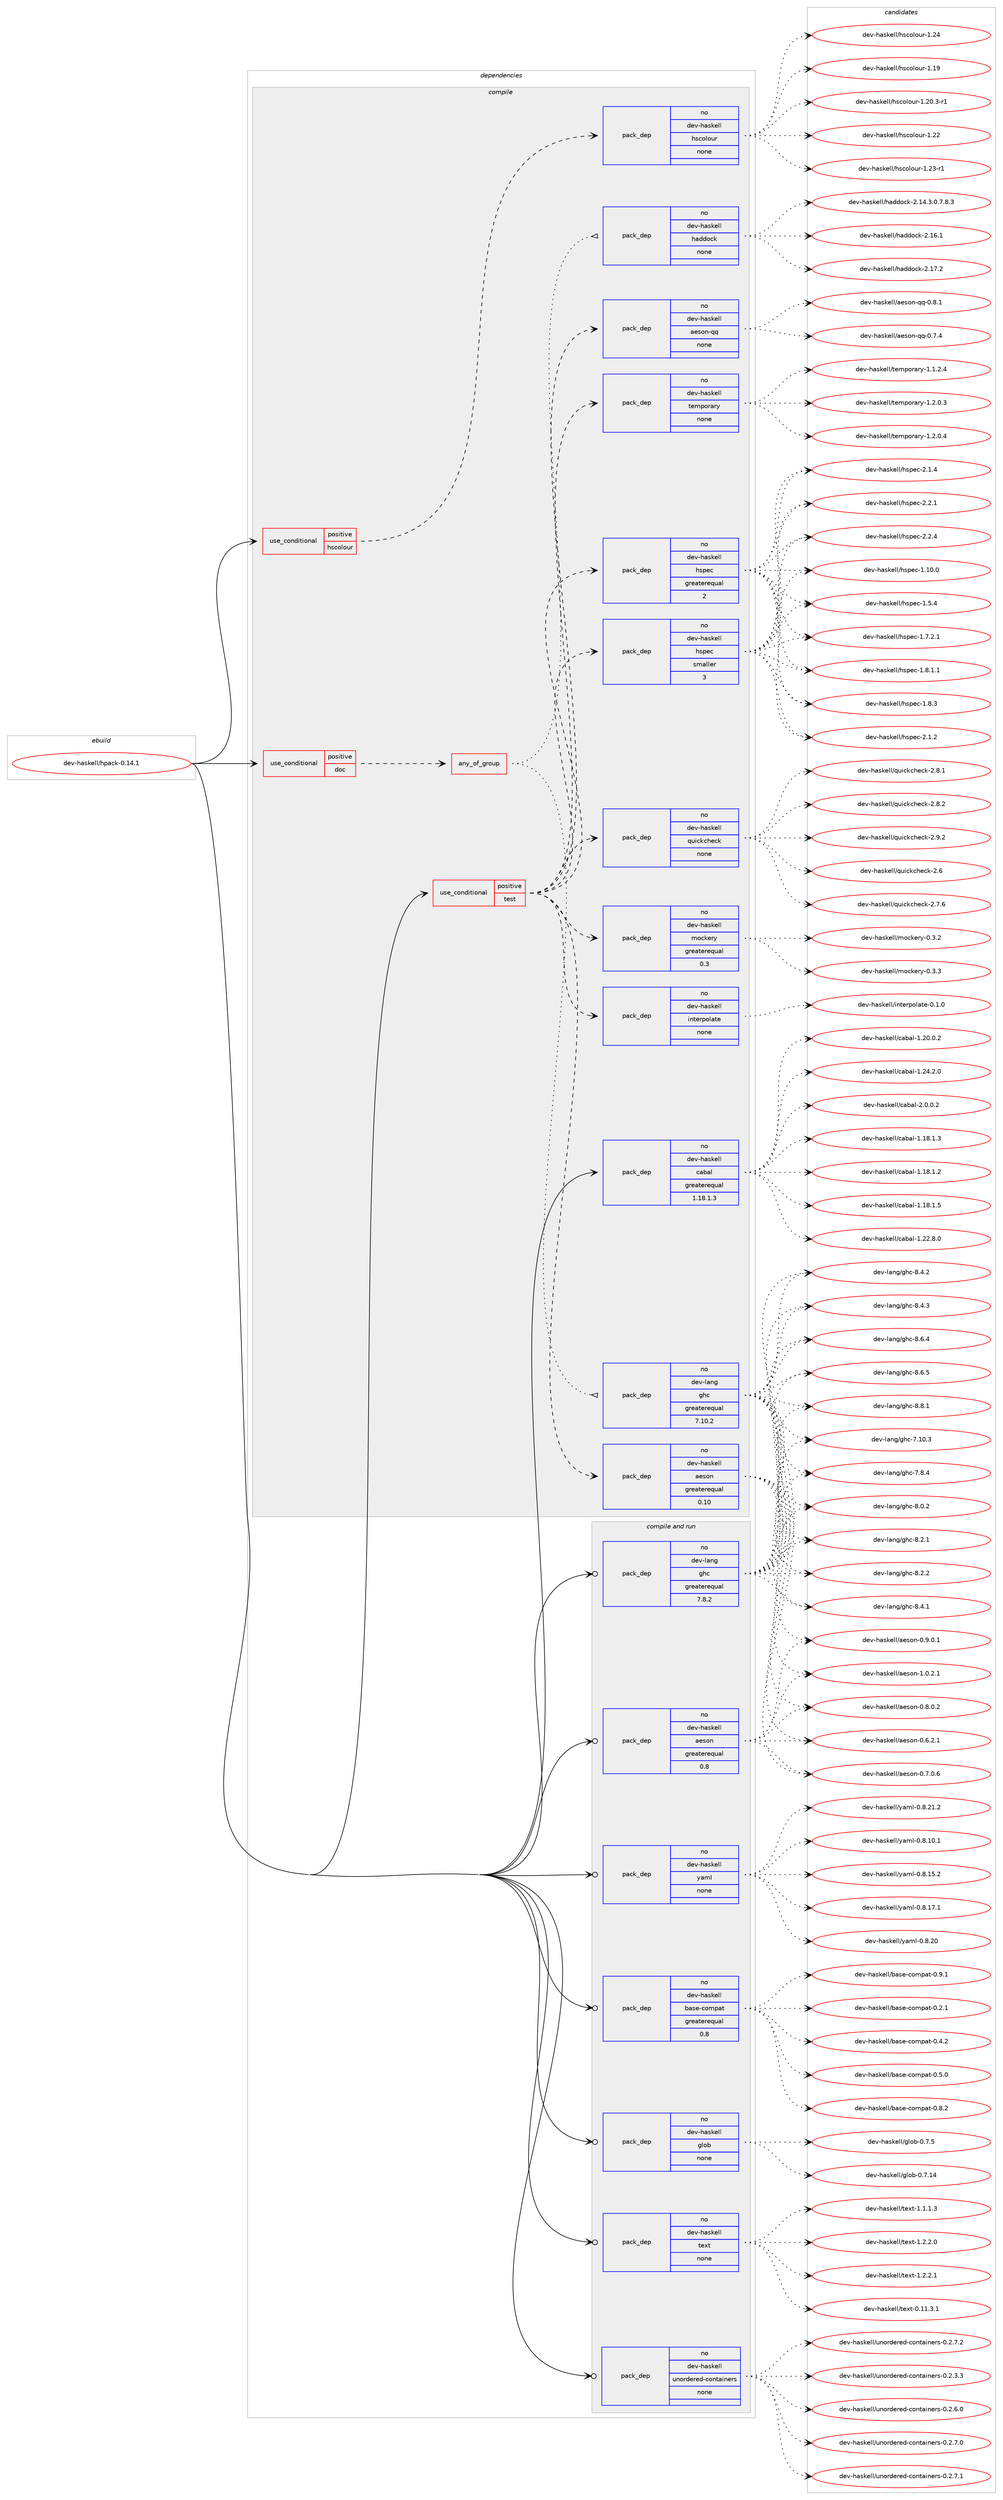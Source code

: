 digraph prolog {

# *************
# Graph options
# *************

newrank=true;
concentrate=true;
compound=true;
graph [rankdir=LR,fontname=Helvetica,fontsize=10,ranksep=1.5];#, ranksep=2.5, nodesep=0.2];
edge  [arrowhead=vee];
node  [fontname=Helvetica,fontsize=10];

# **********
# The ebuild
# **********

subgraph cluster_leftcol {
color=gray;
rank=same;
label=<<i>ebuild</i>>;
id [label="dev-haskell/hpack-0.14.1", color=red, width=4, href="../dev-haskell/hpack-0.14.1.svg"];
}

# ****************
# The dependencies
# ****************

subgraph cluster_midcol {
color=gray;
label=<<i>dependencies</i>>;
subgraph cluster_compile {
fillcolor="#eeeeee";
style=filled;
label=<<i>compile</i>>;
subgraph cond126105 {
dependency535011 [label=<<TABLE BORDER="0" CELLBORDER="1" CELLSPACING="0" CELLPADDING="4"><TR><TD ROWSPAN="3" CELLPADDING="10">use_conditional</TD></TR><TR><TD>positive</TD></TR><TR><TD>doc</TD></TR></TABLE>>, shape=none, color=red];
subgraph any9982 {
dependency535012 [label=<<TABLE BORDER="0" CELLBORDER="1" CELLSPACING="0" CELLPADDING="4"><TR><TD CELLPADDING="10">any_of_group</TD></TR></TABLE>>, shape=none, color=red];subgraph pack398567 {
dependency535013 [label=<<TABLE BORDER="0" CELLBORDER="1" CELLSPACING="0" CELLPADDING="4" WIDTH="220"><TR><TD ROWSPAN="6" CELLPADDING="30">pack_dep</TD></TR><TR><TD WIDTH="110">no</TD></TR><TR><TD>dev-haskell</TD></TR><TR><TD>haddock</TD></TR><TR><TD>none</TD></TR><TR><TD></TD></TR></TABLE>>, shape=none, color=blue];
}
dependency535012:e -> dependency535013:w [weight=20,style="dotted",arrowhead="oinv"];
subgraph pack398568 {
dependency535014 [label=<<TABLE BORDER="0" CELLBORDER="1" CELLSPACING="0" CELLPADDING="4" WIDTH="220"><TR><TD ROWSPAN="6" CELLPADDING="30">pack_dep</TD></TR><TR><TD WIDTH="110">no</TD></TR><TR><TD>dev-lang</TD></TR><TR><TD>ghc</TD></TR><TR><TD>greaterequal</TD></TR><TR><TD>7.10.2</TD></TR></TABLE>>, shape=none, color=blue];
}
dependency535012:e -> dependency535014:w [weight=20,style="dotted",arrowhead="oinv"];
}
dependency535011:e -> dependency535012:w [weight=20,style="dashed",arrowhead="vee"];
}
id:e -> dependency535011:w [weight=20,style="solid",arrowhead="vee"];
subgraph cond126106 {
dependency535015 [label=<<TABLE BORDER="0" CELLBORDER="1" CELLSPACING="0" CELLPADDING="4"><TR><TD ROWSPAN="3" CELLPADDING="10">use_conditional</TD></TR><TR><TD>positive</TD></TR><TR><TD>hscolour</TD></TR></TABLE>>, shape=none, color=red];
subgraph pack398569 {
dependency535016 [label=<<TABLE BORDER="0" CELLBORDER="1" CELLSPACING="0" CELLPADDING="4" WIDTH="220"><TR><TD ROWSPAN="6" CELLPADDING="30">pack_dep</TD></TR><TR><TD WIDTH="110">no</TD></TR><TR><TD>dev-haskell</TD></TR><TR><TD>hscolour</TD></TR><TR><TD>none</TD></TR><TR><TD></TD></TR></TABLE>>, shape=none, color=blue];
}
dependency535015:e -> dependency535016:w [weight=20,style="dashed",arrowhead="vee"];
}
id:e -> dependency535015:w [weight=20,style="solid",arrowhead="vee"];
subgraph cond126107 {
dependency535017 [label=<<TABLE BORDER="0" CELLBORDER="1" CELLSPACING="0" CELLPADDING="4"><TR><TD ROWSPAN="3" CELLPADDING="10">use_conditional</TD></TR><TR><TD>positive</TD></TR><TR><TD>test</TD></TR></TABLE>>, shape=none, color=red];
subgraph pack398570 {
dependency535018 [label=<<TABLE BORDER="0" CELLBORDER="1" CELLSPACING="0" CELLPADDING="4" WIDTH="220"><TR><TD ROWSPAN="6" CELLPADDING="30">pack_dep</TD></TR><TR><TD WIDTH="110">no</TD></TR><TR><TD>dev-haskell</TD></TR><TR><TD>aeson</TD></TR><TR><TD>greaterequal</TD></TR><TR><TD>0.10</TD></TR></TABLE>>, shape=none, color=blue];
}
dependency535017:e -> dependency535018:w [weight=20,style="dashed",arrowhead="vee"];
subgraph pack398571 {
dependency535019 [label=<<TABLE BORDER="0" CELLBORDER="1" CELLSPACING="0" CELLPADDING="4" WIDTH="220"><TR><TD ROWSPAN="6" CELLPADDING="30">pack_dep</TD></TR><TR><TD WIDTH="110">no</TD></TR><TR><TD>dev-haskell</TD></TR><TR><TD>aeson-qq</TD></TR><TR><TD>none</TD></TR><TR><TD></TD></TR></TABLE>>, shape=none, color=blue];
}
dependency535017:e -> dependency535019:w [weight=20,style="dashed",arrowhead="vee"];
subgraph pack398572 {
dependency535020 [label=<<TABLE BORDER="0" CELLBORDER="1" CELLSPACING="0" CELLPADDING="4" WIDTH="220"><TR><TD ROWSPAN="6" CELLPADDING="30">pack_dep</TD></TR><TR><TD WIDTH="110">no</TD></TR><TR><TD>dev-haskell</TD></TR><TR><TD>hspec</TD></TR><TR><TD>greaterequal</TD></TR><TR><TD>2</TD></TR></TABLE>>, shape=none, color=blue];
}
dependency535017:e -> dependency535020:w [weight=20,style="dashed",arrowhead="vee"];
subgraph pack398573 {
dependency535021 [label=<<TABLE BORDER="0" CELLBORDER="1" CELLSPACING="0" CELLPADDING="4" WIDTH="220"><TR><TD ROWSPAN="6" CELLPADDING="30">pack_dep</TD></TR><TR><TD WIDTH="110">no</TD></TR><TR><TD>dev-haskell</TD></TR><TR><TD>hspec</TD></TR><TR><TD>smaller</TD></TR><TR><TD>3</TD></TR></TABLE>>, shape=none, color=blue];
}
dependency535017:e -> dependency535021:w [weight=20,style="dashed",arrowhead="vee"];
subgraph pack398574 {
dependency535022 [label=<<TABLE BORDER="0" CELLBORDER="1" CELLSPACING="0" CELLPADDING="4" WIDTH="220"><TR><TD ROWSPAN="6" CELLPADDING="30">pack_dep</TD></TR><TR><TD WIDTH="110">no</TD></TR><TR><TD>dev-haskell</TD></TR><TR><TD>interpolate</TD></TR><TR><TD>none</TD></TR><TR><TD></TD></TR></TABLE>>, shape=none, color=blue];
}
dependency535017:e -> dependency535022:w [weight=20,style="dashed",arrowhead="vee"];
subgraph pack398575 {
dependency535023 [label=<<TABLE BORDER="0" CELLBORDER="1" CELLSPACING="0" CELLPADDING="4" WIDTH="220"><TR><TD ROWSPAN="6" CELLPADDING="30">pack_dep</TD></TR><TR><TD WIDTH="110">no</TD></TR><TR><TD>dev-haskell</TD></TR><TR><TD>mockery</TD></TR><TR><TD>greaterequal</TD></TR><TR><TD>0.3</TD></TR></TABLE>>, shape=none, color=blue];
}
dependency535017:e -> dependency535023:w [weight=20,style="dashed",arrowhead="vee"];
subgraph pack398576 {
dependency535024 [label=<<TABLE BORDER="0" CELLBORDER="1" CELLSPACING="0" CELLPADDING="4" WIDTH="220"><TR><TD ROWSPAN="6" CELLPADDING="30">pack_dep</TD></TR><TR><TD WIDTH="110">no</TD></TR><TR><TD>dev-haskell</TD></TR><TR><TD>quickcheck</TD></TR><TR><TD>none</TD></TR><TR><TD></TD></TR></TABLE>>, shape=none, color=blue];
}
dependency535017:e -> dependency535024:w [weight=20,style="dashed",arrowhead="vee"];
subgraph pack398577 {
dependency535025 [label=<<TABLE BORDER="0" CELLBORDER="1" CELLSPACING="0" CELLPADDING="4" WIDTH="220"><TR><TD ROWSPAN="6" CELLPADDING="30">pack_dep</TD></TR><TR><TD WIDTH="110">no</TD></TR><TR><TD>dev-haskell</TD></TR><TR><TD>temporary</TD></TR><TR><TD>none</TD></TR><TR><TD></TD></TR></TABLE>>, shape=none, color=blue];
}
dependency535017:e -> dependency535025:w [weight=20,style="dashed",arrowhead="vee"];
}
id:e -> dependency535017:w [weight=20,style="solid",arrowhead="vee"];
subgraph pack398578 {
dependency535026 [label=<<TABLE BORDER="0" CELLBORDER="1" CELLSPACING="0" CELLPADDING="4" WIDTH="220"><TR><TD ROWSPAN="6" CELLPADDING="30">pack_dep</TD></TR><TR><TD WIDTH="110">no</TD></TR><TR><TD>dev-haskell</TD></TR><TR><TD>cabal</TD></TR><TR><TD>greaterequal</TD></TR><TR><TD>1.18.1.3</TD></TR></TABLE>>, shape=none, color=blue];
}
id:e -> dependency535026:w [weight=20,style="solid",arrowhead="vee"];
}
subgraph cluster_compileandrun {
fillcolor="#eeeeee";
style=filled;
label=<<i>compile and run</i>>;
subgraph pack398579 {
dependency535027 [label=<<TABLE BORDER="0" CELLBORDER="1" CELLSPACING="0" CELLPADDING="4" WIDTH="220"><TR><TD ROWSPAN="6" CELLPADDING="30">pack_dep</TD></TR><TR><TD WIDTH="110">no</TD></TR><TR><TD>dev-haskell</TD></TR><TR><TD>aeson</TD></TR><TR><TD>greaterequal</TD></TR><TR><TD>0.8</TD></TR></TABLE>>, shape=none, color=blue];
}
id:e -> dependency535027:w [weight=20,style="solid",arrowhead="odotvee"];
subgraph pack398580 {
dependency535028 [label=<<TABLE BORDER="0" CELLBORDER="1" CELLSPACING="0" CELLPADDING="4" WIDTH="220"><TR><TD ROWSPAN="6" CELLPADDING="30">pack_dep</TD></TR><TR><TD WIDTH="110">no</TD></TR><TR><TD>dev-haskell</TD></TR><TR><TD>base-compat</TD></TR><TR><TD>greaterequal</TD></TR><TR><TD>0.8</TD></TR></TABLE>>, shape=none, color=blue];
}
id:e -> dependency535028:w [weight=20,style="solid",arrowhead="odotvee"];
subgraph pack398581 {
dependency535029 [label=<<TABLE BORDER="0" CELLBORDER="1" CELLSPACING="0" CELLPADDING="4" WIDTH="220"><TR><TD ROWSPAN="6" CELLPADDING="30">pack_dep</TD></TR><TR><TD WIDTH="110">no</TD></TR><TR><TD>dev-haskell</TD></TR><TR><TD>glob</TD></TR><TR><TD>none</TD></TR><TR><TD></TD></TR></TABLE>>, shape=none, color=blue];
}
id:e -> dependency535029:w [weight=20,style="solid",arrowhead="odotvee"];
subgraph pack398582 {
dependency535030 [label=<<TABLE BORDER="0" CELLBORDER="1" CELLSPACING="0" CELLPADDING="4" WIDTH="220"><TR><TD ROWSPAN="6" CELLPADDING="30">pack_dep</TD></TR><TR><TD WIDTH="110">no</TD></TR><TR><TD>dev-haskell</TD></TR><TR><TD>text</TD></TR><TR><TD>none</TD></TR><TR><TD></TD></TR></TABLE>>, shape=none, color=blue];
}
id:e -> dependency535030:w [weight=20,style="solid",arrowhead="odotvee"];
subgraph pack398583 {
dependency535031 [label=<<TABLE BORDER="0" CELLBORDER="1" CELLSPACING="0" CELLPADDING="4" WIDTH="220"><TR><TD ROWSPAN="6" CELLPADDING="30">pack_dep</TD></TR><TR><TD WIDTH="110">no</TD></TR><TR><TD>dev-haskell</TD></TR><TR><TD>unordered-containers</TD></TR><TR><TD>none</TD></TR><TR><TD></TD></TR></TABLE>>, shape=none, color=blue];
}
id:e -> dependency535031:w [weight=20,style="solid",arrowhead="odotvee"];
subgraph pack398584 {
dependency535032 [label=<<TABLE BORDER="0" CELLBORDER="1" CELLSPACING="0" CELLPADDING="4" WIDTH="220"><TR><TD ROWSPAN="6" CELLPADDING="30">pack_dep</TD></TR><TR><TD WIDTH="110">no</TD></TR><TR><TD>dev-haskell</TD></TR><TR><TD>yaml</TD></TR><TR><TD>none</TD></TR><TR><TD></TD></TR></TABLE>>, shape=none, color=blue];
}
id:e -> dependency535032:w [weight=20,style="solid",arrowhead="odotvee"];
subgraph pack398585 {
dependency535033 [label=<<TABLE BORDER="0" CELLBORDER="1" CELLSPACING="0" CELLPADDING="4" WIDTH="220"><TR><TD ROWSPAN="6" CELLPADDING="30">pack_dep</TD></TR><TR><TD WIDTH="110">no</TD></TR><TR><TD>dev-lang</TD></TR><TR><TD>ghc</TD></TR><TR><TD>greaterequal</TD></TR><TR><TD>7.8.2</TD></TR></TABLE>>, shape=none, color=blue];
}
id:e -> dependency535033:w [weight=20,style="solid",arrowhead="odotvee"];
}
subgraph cluster_run {
fillcolor="#eeeeee";
style=filled;
label=<<i>run</i>>;
}
}

# **************
# The candidates
# **************

subgraph cluster_choices {
rank=same;
color=gray;
label=<<i>candidates</i>>;

subgraph choice398567 {
color=black;
nodesep=1;
choice1001011184510497115107101108108471049710010011199107455046495246514648465546564651 [label="dev-haskell/haddock-2.14.3.0.7.8.3", color=red, width=4,href="../dev-haskell/haddock-2.14.3.0.7.8.3.svg"];
choice100101118451049711510710110810847104971001001119910745504649544649 [label="dev-haskell/haddock-2.16.1", color=red, width=4,href="../dev-haskell/haddock-2.16.1.svg"];
choice100101118451049711510710110810847104971001001119910745504649554650 [label="dev-haskell/haddock-2.17.2", color=red, width=4,href="../dev-haskell/haddock-2.17.2.svg"];
dependency535013:e -> choice1001011184510497115107101108108471049710010011199107455046495246514648465546564651:w [style=dotted,weight="100"];
dependency535013:e -> choice100101118451049711510710110810847104971001001119910745504649544649:w [style=dotted,weight="100"];
dependency535013:e -> choice100101118451049711510710110810847104971001001119910745504649554650:w [style=dotted,weight="100"];
}
subgraph choice398568 {
color=black;
nodesep=1;
choice1001011184510897110103471031049945554649484651 [label="dev-lang/ghc-7.10.3", color=red, width=4,href="../dev-lang/ghc-7.10.3.svg"];
choice10010111845108971101034710310499455546564652 [label="dev-lang/ghc-7.8.4", color=red, width=4,href="../dev-lang/ghc-7.8.4.svg"];
choice10010111845108971101034710310499455646484650 [label="dev-lang/ghc-8.0.2", color=red, width=4,href="../dev-lang/ghc-8.0.2.svg"];
choice10010111845108971101034710310499455646504649 [label="dev-lang/ghc-8.2.1", color=red, width=4,href="../dev-lang/ghc-8.2.1.svg"];
choice10010111845108971101034710310499455646504650 [label="dev-lang/ghc-8.2.2", color=red, width=4,href="../dev-lang/ghc-8.2.2.svg"];
choice10010111845108971101034710310499455646524649 [label="dev-lang/ghc-8.4.1", color=red, width=4,href="../dev-lang/ghc-8.4.1.svg"];
choice10010111845108971101034710310499455646524650 [label="dev-lang/ghc-8.4.2", color=red, width=4,href="../dev-lang/ghc-8.4.2.svg"];
choice10010111845108971101034710310499455646524651 [label="dev-lang/ghc-8.4.3", color=red, width=4,href="../dev-lang/ghc-8.4.3.svg"];
choice10010111845108971101034710310499455646544652 [label="dev-lang/ghc-8.6.4", color=red, width=4,href="../dev-lang/ghc-8.6.4.svg"];
choice10010111845108971101034710310499455646544653 [label="dev-lang/ghc-8.6.5", color=red, width=4,href="../dev-lang/ghc-8.6.5.svg"];
choice10010111845108971101034710310499455646564649 [label="dev-lang/ghc-8.8.1", color=red, width=4,href="../dev-lang/ghc-8.8.1.svg"];
dependency535014:e -> choice1001011184510897110103471031049945554649484651:w [style=dotted,weight="100"];
dependency535014:e -> choice10010111845108971101034710310499455546564652:w [style=dotted,weight="100"];
dependency535014:e -> choice10010111845108971101034710310499455646484650:w [style=dotted,weight="100"];
dependency535014:e -> choice10010111845108971101034710310499455646504649:w [style=dotted,weight="100"];
dependency535014:e -> choice10010111845108971101034710310499455646504650:w [style=dotted,weight="100"];
dependency535014:e -> choice10010111845108971101034710310499455646524649:w [style=dotted,weight="100"];
dependency535014:e -> choice10010111845108971101034710310499455646524650:w [style=dotted,weight="100"];
dependency535014:e -> choice10010111845108971101034710310499455646524651:w [style=dotted,weight="100"];
dependency535014:e -> choice10010111845108971101034710310499455646544652:w [style=dotted,weight="100"];
dependency535014:e -> choice10010111845108971101034710310499455646544653:w [style=dotted,weight="100"];
dependency535014:e -> choice10010111845108971101034710310499455646564649:w [style=dotted,weight="100"];
}
subgraph choice398569 {
color=black;
nodesep=1;
choice100101118451049711510710110810847104115991111081111171144549464957 [label="dev-haskell/hscolour-1.19", color=red, width=4,href="../dev-haskell/hscolour-1.19.svg"];
choice10010111845104971151071011081084710411599111108111117114454946504846514511449 [label="dev-haskell/hscolour-1.20.3-r1", color=red, width=4,href="../dev-haskell/hscolour-1.20.3-r1.svg"];
choice100101118451049711510710110810847104115991111081111171144549465050 [label="dev-haskell/hscolour-1.22", color=red, width=4,href="../dev-haskell/hscolour-1.22.svg"];
choice1001011184510497115107101108108471041159911110811111711445494650514511449 [label="dev-haskell/hscolour-1.23-r1", color=red, width=4,href="../dev-haskell/hscolour-1.23-r1.svg"];
choice100101118451049711510710110810847104115991111081111171144549465052 [label="dev-haskell/hscolour-1.24", color=red, width=4,href="../dev-haskell/hscolour-1.24.svg"];
dependency535016:e -> choice100101118451049711510710110810847104115991111081111171144549464957:w [style=dotted,weight="100"];
dependency535016:e -> choice10010111845104971151071011081084710411599111108111117114454946504846514511449:w [style=dotted,weight="100"];
dependency535016:e -> choice100101118451049711510710110810847104115991111081111171144549465050:w [style=dotted,weight="100"];
dependency535016:e -> choice1001011184510497115107101108108471041159911110811111711445494650514511449:w [style=dotted,weight="100"];
dependency535016:e -> choice100101118451049711510710110810847104115991111081111171144549465052:w [style=dotted,weight="100"];
}
subgraph choice398570 {
color=black;
nodesep=1;
choice100101118451049711510710110810847971011151111104548465446504649 [label="dev-haskell/aeson-0.6.2.1", color=red, width=4,href="../dev-haskell/aeson-0.6.2.1.svg"];
choice100101118451049711510710110810847971011151111104548465546484654 [label="dev-haskell/aeson-0.7.0.6", color=red, width=4,href="../dev-haskell/aeson-0.7.0.6.svg"];
choice100101118451049711510710110810847971011151111104548465646484650 [label="dev-haskell/aeson-0.8.0.2", color=red, width=4,href="../dev-haskell/aeson-0.8.0.2.svg"];
choice100101118451049711510710110810847971011151111104548465746484649 [label="dev-haskell/aeson-0.9.0.1", color=red, width=4,href="../dev-haskell/aeson-0.9.0.1.svg"];
choice100101118451049711510710110810847971011151111104549464846504649 [label="dev-haskell/aeson-1.0.2.1", color=red, width=4,href="../dev-haskell/aeson-1.0.2.1.svg"];
dependency535018:e -> choice100101118451049711510710110810847971011151111104548465446504649:w [style=dotted,weight="100"];
dependency535018:e -> choice100101118451049711510710110810847971011151111104548465546484654:w [style=dotted,weight="100"];
dependency535018:e -> choice100101118451049711510710110810847971011151111104548465646484650:w [style=dotted,weight="100"];
dependency535018:e -> choice100101118451049711510710110810847971011151111104548465746484649:w [style=dotted,weight="100"];
dependency535018:e -> choice100101118451049711510710110810847971011151111104549464846504649:w [style=dotted,weight="100"];
}
subgraph choice398571 {
color=black;
nodesep=1;
choice1001011184510497115107101108108479710111511111045113113454846554652 [label="dev-haskell/aeson-qq-0.7.4", color=red, width=4,href="../dev-haskell/aeson-qq-0.7.4.svg"];
choice1001011184510497115107101108108479710111511111045113113454846564649 [label="dev-haskell/aeson-qq-0.8.1", color=red, width=4,href="../dev-haskell/aeson-qq-0.8.1.svg"];
dependency535019:e -> choice1001011184510497115107101108108479710111511111045113113454846554652:w [style=dotted,weight="100"];
dependency535019:e -> choice1001011184510497115107101108108479710111511111045113113454846564649:w [style=dotted,weight="100"];
}
subgraph choice398572 {
color=black;
nodesep=1;
choice1001011184510497115107101108108471041151121019945494649484648 [label="dev-haskell/hspec-1.10.0", color=red, width=4,href="../dev-haskell/hspec-1.10.0.svg"];
choice10010111845104971151071011081084710411511210199454946534652 [label="dev-haskell/hspec-1.5.4", color=red, width=4,href="../dev-haskell/hspec-1.5.4.svg"];
choice100101118451049711510710110810847104115112101994549465546504649 [label="dev-haskell/hspec-1.7.2.1", color=red, width=4,href="../dev-haskell/hspec-1.7.2.1.svg"];
choice100101118451049711510710110810847104115112101994549465646494649 [label="dev-haskell/hspec-1.8.1.1", color=red, width=4,href="../dev-haskell/hspec-1.8.1.1.svg"];
choice10010111845104971151071011081084710411511210199454946564651 [label="dev-haskell/hspec-1.8.3", color=red, width=4,href="../dev-haskell/hspec-1.8.3.svg"];
choice10010111845104971151071011081084710411511210199455046494650 [label="dev-haskell/hspec-2.1.2", color=red, width=4,href="../dev-haskell/hspec-2.1.2.svg"];
choice10010111845104971151071011081084710411511210199455046494652 [label="dev-haskell/hspec-2.1.4", color=red, width=4,href="../dev-haskell/hspec-2.1.4.svg"];
choice10010111845104971151071011081084710411511210199455046504649 [label="dev-haskell/hspec-2.2.1", color=red, width=4,href="../dev-haskell/hspec-2.2.1.svg"];
choice10010111845104971151071011081084710411511210199455046504652 [label="dev-haskell/hspec-2.2.4", color=red, width=4,href="../dev-haskell/hspec-2.2.4.svg"];
dependency535020:e -> choice1001011184510497115107101108108471041151121019945494649484648:w [style=dotted,weight="100"];
dependency535020:e -> choice10010111845104971151071011081084710411511210199454946534652:w [style=dotted,weight="100"];
dependency535020:e -> choice100101118451049711510710110810847104115112101994549465546504649:w [style=dotted,weight="100"];
dependency535020:e -> choice100101118451049711510710110810847104115112101994549465646494649:w [style=dotted,weight="100"];
dependency535020:e -> choice10010111845104971151071011081084710411511210199454946564651:w [style=dotted,weight="100"];
dependency535020:e -> choice10010111845104971151071011081084710411511210199455046494650:w [style=dotted,weight="100"];
dependency535020:e -> choice10010111845104971151071011081084710411511210199455046494652:w [style=dotted,weight="100"];
dependency535020:e -> choice10010111845104971151071011081084710411511210199455046504649:w [style=dotted,weight="100"];
dependency535020:e -> choice10010111845104971151071011081084710411511210199455046504652:w [style=dotted,weight="100"];
}
subgraph choice398573 {
color=black;
nodesep=1;
choice1001011184510497115107101108108471041151121019945494649484648 [label="dev-haskell/hspec-1.10.0", color=red, width=4,href="../dev-haskell/hspec-1.10.0.svg"];
choice10010111845104971151071011081084710411511210199454946534652 [label="dev-haskell/hspec-1.5.4", color=red, width=4,href="../dev-haskell/hspec-1.5.4.svg"];
choice100101118451049711510710110810847104115112101994549465546504649 [label="dev-haskell/hspec-1.7.2.1", color=red, width=4,href="../dev-haskell/hspec-1.7.2.1.svg"];
choice100101118451049711510710110810847104115112101994549465646494649 [label="dev-haskell/hspec-1.8.1.1", color=red, width=4,href="../dev-haskell/hspec-1.8.1.1.svg"];
choice10010111845104971151071011081084710411511210199454946564651 [label="dev-haskell/hspec-1.8.3", color=red, width=4,href="../dev-haskell/hspec-1.8.3.svg"];
choice10010111845104971151071011081084710411511210199455046494650 [label="dev-haskell/hspec-2.1.2", color=red, width=4,href="../dev-haskell/hspec-2.1.2.svg"];
choice10010111845104971151071011081084710411511210199455046494652 [label="dev-haskell/hspec-2.1.4", color=red, width=4,href="../dev-haskell/hspec-2.1.4.svg"];
choice10010111845104971151071011081084710411511210199455046504649 [label="dev-haskell/hspec-2.2.1", color=red, width=4,href="../dev-haskell/hspec-2.2.1.svg"];
choice10010111845104971151071011081084710411511210199455046504652 [label="dev-haskell/hspec-2.2.4", color=red, width=4,href="../dev-haskell/hspec-2.2.4.svg"];
dependency535021:e -> choice1001011184510497115107101108108471041151121019945494649484648:w [style=dotted,weight="100"];
dependency535021:e -> choice10010111845104971151071011081084710411511210199454946534652:w [style=dotted,weight="100"];
dependency535021:e -> choice100101118451049711510710110810847104115112101994549465546504649:w [style=dotted,weight="100"];
dependency535021:e -> choice100101118451049711510710110810847104115112101994549465646494649:w [style=dotted,weight="100"];
dependency535021:e -> choice10010111845104971151071011081084710411511210199454946564651:w [style=dotted,weight="100"];
dependency535021:e -> choice10010111845104971151071011081084710411511210199455046494650:w [style=dotted,weight="100"];
dependency535021:e -> choice10010111845104971151071011081084710411511210199455046494652:w [style=dotted,weight="100"];
dependency535021:e -> choice10010111845104971151071011081084710411511210199455046504649:w [style=dotted,weight="100"];
dependency535021:e -> choice10010111845104971151071011081084710411511210199455046504652:w [style=dotted,weight="100"];
}
subgraph choice398574 {
color=black;
nodesep=1;
choice10010111845104971151071011081084710511011610111411211110897116101454846494648 [label="dev-haskell/interpolate-0.1.0", color=red, width=4,href="../dev-haskell/interpolate-0.1.0.svg"];
dependency535022:e -> choice10010111845104971151071011081084710511011610111411211110897116101454846494648:w [style=dotted,weight="100"];
}
subgraph choice398575 {
color=black;
nodesep=1;
choice10010111845104971151071011081084710911199107101114121454846514650 [label="dev-haskell/mockery-0.3.2", color=red, width=4,href="../dev-haskell/mockery-0.3.2.svg"];
choice10010111845104971151071011081084710911199107101114121454846514651 [label="dev-haskell/mockery-0.3.3", color=red, width=4,href="../dev-haskell/mockery-0.3.3.svg"];
dependency535023:e -> choice10010111845104971151071011081084710911199107101114121454846514650:w [style=dotted,weight="100"];
dependency535023:e -> choice10010111845104971151071011081084710911199107101114121454846514651:w [style=dotted,weight="100"];
}
subgraph choice398576 {
color=black;
nodesep=1;
choice10010111845104971151071011081084711311710599107991041019910745504654 [label="dev-haskell/quickcheck-2.6", color=red, width=4,href="../dev-haskell/quickcheck-2.6.svg"];
choice100101118451049711510710110810847113117105991079910410199107455046554654 [label="dev-haskell/quickcheck-2.7.6", color=red, width=4,href="../dev-haskell/quickcheck-2.7.6.svg"];
choice100101118451049711510710110810847113117105991079910410199107455046564649 [label="dev-haskell/quickcheck-2.8.1", color=red, width=4,href="../dev-haskell/quickcheck-2.8.1.svg"];
choice100101118451049711510710110810847113117105991079910410199107455046564650 [label="dev-haskell/quickcheck-2.8.2", color=red, width=4,href="../dev-haskell/quickcheck-2.8.2.svg"];
choice100101118451049711510710110810847113117105991079910410199107455046574650 [label="dev-haskell/quickcheck-2.9.2", color=red, width=4,href="../dev-haskell/quickcheck-2.9.2.svg"];
dependency535024:e -> choice10010111845104971151071011081084711311710599107991041019910745504654:w [style=dotted,weight="100"];
dependency535024:e -> choice100101118451049711510710110810847113117105991079910410199107455046554654:w [style=dotted,weight="100"];
dependency535024:e -> choice100101118451049711510710110810847113117105991079910410199107455046564649:w [style=dotted,weight="100"];
dependency535024:e -> choice100101118451049711510710110810847113117105991079910410199107455046564650:w [style=dotted,weight="100"];
dependency535024:e -> choice100101118451049711510710110810847113117105991079910410199107455046574650:w [style=dotted,weight="100"];
}
subgraph choice398577 {
color=black;
nodesep=1;
choice100101118451049711510710110810847116101109112111114971141214549464946504652 [label="dev-haskell/temporary-1.1.2.4", color=red, width=4,href="../dev-haskell/temporary-1.1.2.4.svg"];
choice100101118451049711510710110810847116101109112111114971141214549465046484651 [label="dev-haskell/temporary-1.2.0.3", color=red, width=4,href="../dev-haskell/temporary-1.2.0.3.svg"];
choice100101118451049711510710110810847116101109112111114971141214549465046484652 [label="dev-haskell/temporary-1.2.0.4", color=red, width=4,href="../dev-haskell/temporary-1.2.0.4.svg"];
dependency535025:e -> choice100101118451049711510710110810847116101109112111114971141214549464946504652:w [style=dotted,weight="100"];
dependency535025:e -> choice100101118451049711510710110810847116101109112111114971141214549465046484651:w [style=dotted,weight="100"];
dependency535025:e -> choice100101118451049711510710110810847116101109112111114971141214549465046484652:w [style=dotted,weight="100"];
}
subgraph choice398578 {
color=black;
nodesep=1;
choice10010111845104971151071011081084799979897108454946495646494650 [label="dev-haskell/cabal-1.18.1.2", color=red, width=4,href="../dev-haskell/cabal-1.18.1.2.svg"];
choice10010111845104971151071011081084799979897108454946495646494651 [label="dev-haskell/cabal-1.18.1.3", color=red, width=4,href="../dev-haskell/cabal-1.18.1.3.svg"];
choice10010111845104971151071011081084799979897108454946495646494653 [label="dev-haskell/cabal-1.18.1.5", color=red, width=4,href="../dev-haskell/cabal-1.18.1.5.svg"];
choice10010111845104971151071011081084799979897108454946504846484650 [label="dev-haskell/cabal-1.20.0.2", color=red, width=4,href="../dev-haskell/cabal-1.20.0.2.svg"];
choice10010111845104971151071011081084799979897108454946505046564648 [label="dev-haskell/cabal-1.22.8.0", color=red, width=4,href="../dev-haskell/cabal-1.22.8.0.svg"];
choice10010111845104971151071011081084799979897108454946505246504648 [label="dev-haskell/cabal-1.24.2.0", color=red, width=4,href="../dev-haskell/cabal-1.24.2.0.svg"];
choice100101118451049711510710110810847999798971084550464846484650 [label="dev-haskell/cabal-2.0.0.2", color=red, width=4,href="../dev-haskell/cabal-2.0.0.2.svg"];
dependency535026:e -> choice10010111845104971151071011081084799979897108454946495646494650:w [style=dotted,weight="100"];
dependency535026:e -> choice10010111845104971151071011081084799979897108454946495646494651:w [style=dotted,weight="100"];
dependency535026:e -> choice10010111845104971151071011081084799979897108454946495646494653:w [style=dotted,weight="100"];
dependency535026:e -> choice10010111845104971151071011081084799979897108454946504846484650:w [style=dotted,weight="100"];
dependency535026:e -> choice10010111845104971151071011081084799979897108454946505046564648:w [style=dotted,weight="100"];
dependency535026:e -> choice10010111845104971151071011081084799979897108454946505246504648:w [style=dotted,weight="100"];
dependency535026:e -> choice100101118451049711510710110810847999798971084550464846484650:w [style=dotted,weight="100"];
}
subgraph choice398579 {
color=black;
nodesep=1;
choice100101118451049711510710110810847971011151111104548465446504649 [label="dev-haskell/aeson-0.6.2.1", color=red, width=4,href="../dev-haskell/aeson-0.6.2.1.svg"];
choice100101118451049711510710110810847971011151111104548465546484654 [label="dev-haskell/aeson-0.7.0.6", color=red, width=4,href="../dev-haskell/aeson-0.7.0.6.svg"];
choice100101118451049711510710110810847971011151111104548465646484650 [label="dev-haskell/aeson-0.8.0.2", color=red, width=4,href="../dev-haskell/aeson-0.8.0.2.svg"];
choice100101118451049711510710110810847971011151111104548465746484649 [label="dev-haskell/aeson-0.9.0.1", color=red, width=4,href="../dev-haskell/aeson-0.9.0.1.svg"];
choice100101118451049711510710110810847971011151111104549464846504649 [label="dev-haskell/aeson-1.0.2.1", color=red, width=4,href="../dev-haskell/aeson-1.0.2.1.svg"];
dependency535027:e -> choice100101118451049711510710110810847971011151111104548465446504649:w [style=dotted,weight="100"];
dependency535027:e -> choice100101118451049711510710110810847971011151111104548465546484654:w [style=dotted,weight="100"];
dependency535027:e -> choice100101118451049711510710110810847971011151111104548465646484650:w [style=dotted,weight="100"];
dependency535027:e -> choice100101118451049711510710110810847971011151111104548465746484649:w [style=dotted,weight="100"];
dependency535027:e -> choice100101118451049711510710110810847971011151111104549464846504649:w [style=dotted,weight="100"];
}
subgraph choice398580 {
color=black;
nodesep=1;
choice1001011184510497115107101108108479897115101459911110911297116454846504649 [label="dev-haskell/base-compat-0.2.1", color=red, width=4,href="../dev-haskell/base-compat-0.2.1.svg"];
choice1001011184510497115107101108108479897115101459911110911297116454846524650 [label="dev-haskell/base-compat-0.4.2", color=red, width=4,href="../dev-haskell/base-compat-0.4.2.svg"];
choice1001011184510497115107101108108479897115101459911110911297116454846534648 [label="dev-haskell/base-compat-0.5.0", color=red, width=4,href="../dev-haskell/base-compat-0.5.0.svg"];
choice1001011184510497115107101108108479897115101459911110911297116454846564650 [label="dev-haskell/base-compat-0.8.2", color=red, width=4,href="../dev-haskell/base-compat-0.8.2.svg"];
choice1001011184510497115107101108108479897115101459911110911297116454846574649 [label="dev-haskell/base-compat-0.9.1", color=red, width=4,href="../dev-haskell/base-compat-0.9.1.svg"];
dependency535028:e -> choice1001011184510497115107101108108479897115101459911110911297116454846504649:w [style=dotted,weight="100"];
dependency535028:e -> choice1001011184510497115107101108108479897115101459911110911297116454846524650:w [style=dotted,weight="100"];
dependency535028:e -> choice1001011184510497115107101108108479897115101459911110911297116454846534648:w [style=dotted,weight="100"];
dependency535028:e -> choice1001011184510497115107101108108479897115101459911110911297116454846564650:w [style=dotted,weight="100"];
dependency535028:e -> choice1001011184510497115107101108108479897115101459911110911297116454846574649:w [style=dotted,weight="100"];
}
subgraph choice398581 {
color=black;
nodesep=1;
choice1001011184510497115107101108108471031081119845484655464952 [label="dev-haskell/glob-0.7.14", color=red, width=4,href="../dev-haskell/glob-0.7.14.svg"];
choice10010111845104971151071011081084710310811198454846554653 [label="dev-haskell/glob-0.7.5", color=red, width=4,href="../dev-haskell/glob-0.7.5.svg"];
dependency535029:e -> choice1001011184510497115107101108108471031081119845484655464952:w [style=dotted,weight="100"];
dependency535029:e -> choice10010111845104971151071011081084710310811198454846554653:w [style=dotted,weight="100"];
}
subgraph choice398582 {
color=black;
nodesep=1;
choice100101118451049711510710110810847116101120116454846494946514649 [label="dev-haskell/text-0.11.3.1", color=red, width=4,href="../dev-haskell/text-0.11.3.1.svg"];
choice1001011184510497115107101108108471161011201164549464946494651 [label="dev-haskell/text-1.1.1.3", color=red, width=4,href="../dev-haskell/text-1.1.1.3.svg"];
choice1001011184510497115107101108108471161011201164549465046504648 [label="dev-haskell/text-1.2.2.0", color=red, width=4,href="../dev-haskell/text-1.2.2.0.svg"];
choice1001011184510497115107101108108471161011201164549465046504649 [label="dev-haskell/text-1.2.2.1", color=red, width=4,href="../dev-haskell/text-1.2.2.1.svg"];
dependency535030:e -> choice100101118451049711510710110810847116101120116454846494946514649:w [style=dotted,weight="100"];
dependency535030:e -> choice1001011184510497115107101108108471161011201164549464946494651:w [style=dotted,weight="100"];
dependency535030:e -> choice1001011184510497115107101108108471161011201164549465046504648:w [style=dotted,weight="100"];
dependency535030:e -> choice1001011184510497115107101108108471161011201164549465046504649:w [style=dotted,weight="100"];
}
subgraph choice398583 {
color=black;
nodesep=1;
choice1001011184510497115107101108108471171101111141001011141011004599111110116971051101011141154548465046514651 [label="dev-haskell/unordered-containers-0.2.3.3", color=red, width=4,href="../dev-haskell/unordered-containers-0.2.3.3.svg"];
choice1001011184510497115107101108108471171101111141001011141011004599111110116971051101011141154548465046544648 [label="dev-haskell/unordered-containers-0.2.6.0", color=red, width=4,href="../dev-haskell/unordered-containers-0.2.6.0.svg"];
choice1001011184510497115107101108108471171101111141001011141011004599111110116971051101011141154548465046554648 [label="dev-haskell/unordered-containers-0.2.7.0", color=red, width=4,href="../dev-haskell/unordered-containers-0.2.7.0.svg"];
choice1001011184510497115107101108108471171101111141001011141011004599111110116971051101011141154548465046554649 [label="dev-haskell/unordered-containers-0.2.7.1", color=red, width=4,href="../dev-haskell/unordered-containers-0.2.7.1.svg"];
choice1001011184510497115107101108108471171101111141001011141011004599111110116971051101011141154548465046554650 [label="dev-haskell/unordered-containers-0.2.7.2", color=red, width=4,href="../dev-haskell/unordered-containers-0.2.7.2.svg"];
dependency535031:e -> choice1001011184510497115107101108108471171101111141001011141011004599111110116971051101011141154548465046514651:w [style=dotted,weight="100"];
dependency535031:e -> choice1001011184510497115107101108108471171101111141001011141011004599111110116971051101011141154548465046544648:w [style=dotted,weight="100"];
dependency535031:e -> choice1001011184510497115107101108108471171101111141001011141011004599111110116971051101011141154548465046554648:w [style=dotted,weight="100"];
dependency535031:e -> choice1001011184510497115107101108108471171101111141001011141011004599111110116971051101011141154548465046554649:w [style=dotted,weight="100"];
dependency535031:e -> choice1001011184510497115107101108108471171101111141001011141011004599111110116971051101011141154548465046554650:w [style=dotted,weight="100"];
}
subgraph choice398584 {
color=black;
nodesep=1;
choice10010111845104971151071011081084712197109108454846564649484649 [label="dev-haskell/yaml-0.8.10.1", color=red, width=4,href="../dev-haskell/yaml-0.8.10.1.svg"];
choice10010111845104971151071011081084712197109108454846564649534650 [label="dev-haskell/yaml-0.8.15.2", color=red, width=4,href="../dev-haskell/yaml-0.8.15.2.svg"];
choice10010111845104971151071011081084712197109108454846564649554649 [label="dev-haskell/yaml-0.8.17.1", color=red, width=4,href="../dev-haskell/yaml-0.8.17.1.svg"];
choice1001011184510497115107101108108471219710910845484656465048 [label="dev-haskell/yaml-0.8.20", color=red, width=4,href="../dev-haskell/yaml-0.8.20.svg"];
choice10010111845104971151071011081084712197109108454846564650494650 [label="dev-haskell/yaml-0.8.21.2", color=red, width=4,href="../dev-haskell/yaml-0.8.21.2.svg"];
dependency535032:e -> choice10010111845104971151071011081084712197109108454846564649484649:w [style=dotted,weight="100"];
dependency535032:e -> choice10010111845104971151071011081084712197109108454846564649534650:w [style=dotted,weight="100"];
dependency535032:e -> choice10010111845104971151071011081084712197109108454846564649554649:w [style=dotted,weight="100"];
dependency535032:e -> choice1001011184510497115107101108108471219710910845484656465048:w [style=dotted,weight="100"];
dependency535032:e -> choice10010111845104971151071011081084712197109108454846564650494650:w [style=dotted,weight="100"];
}
subgraph choice398585 {
color=black;
nodesep=1;
choice1001011184510897110103471031049945554649484651 [label="dev-lang/ghc-7.10.3", color=red, width=4,href="../dev-lang/ghc-7.10.3.svg"];
choice10010111845108971101034710310499455546564652 [label="dev-lang/ghc-7.8.4", color=red, width=4,href="../dev-lang/ghc-7.8.4.svg"];
choice10010111845108971101034710310499455646484650 [label="dev-lang/ghc-8.0.2", color=red, width=4,href="../dev-lang/ghc-8.0.2.svg"];
choice10010111845108971101034710310499455646504649 [label="dev-lang/ghc-8.2.1", color=red, width=4,href="../dev-lang/ghc-8.2.1.svg"];
choice10010111845108971101034710310499455646504650 [label="dev-lang/ghc-8.2.2", color=red, width=4,href="../dev-lang/ghc-8.2.2.svg"];
choice10010111845108971101034710310499455646524649 [label="dev-lang/ghc-8.4.1", color=red, width=4,href="../dev-lang/ghc-8.4.1.svg"];
choice10010111845108971101034710310499455646524650 [label="dev-lang/ghc-8.4.2", color=red, width=4,href="../dev-lang/ghc-8.4.2.svg"];
choice10010111845108971101034710310499455646524651 [label="dev-lang/ghc-8.4.3", color=red, width=4,href="../dev-lang/ghc-8.4.3.svg"];
choice10010111845108971101034710310499455646544652 [label="dev-lang/ghc-8.6.4", color=red, width=4,href="../dev-lang/ghc-8.6.4.svg"];
choice10010111845108971101034710310499455646544653 [label="dev-lang/ghc-8.6.5", color=red, width=4,href="../dev-lang/ghc-8.6.5.svg"];
choice10010111845108971101034710310499455646564649 [label="dev-lang/ghc-8.8.1", color=red, width=4,href="../dev-lang/ghc-8.8.1.svg"];
dependency535033:e -> choice1001011184510897110103471031049945554649484651:w [style=dotted,weight="100"];
dependency535033:e -> choice10010111845108971101034710310499455546564652:w [style=dotted,weight="100"];
dependency535033:e -> choice10010111845108971101034710310499455646484650:w [style=dotted,weight="100"];
dependency535033:e -> choice10010111845108971101034710310499455646504649:w [style=dotted,weight="100"];
dependency535033:e -> choice10010111845108971101034710310499455646504650:w [style=dotted,weight="100"];
dependency535033:e -> choice10010111845108971101034710310499455646524649:w [style=dotted,weight="100"];
dependency535033:e -> choice10010111845108971101034710310499455646524650:w [style=dotted,weight="100"];
dependency535033:e -> choice10010111845108971101034710310499455646524651:w [style=dotted,weight="100"];
dependency535033:e -> choice10010111845108971101034710310499455646544652:w [style=dotted,weight="100"];
dependency535033:e -> choice10010111845108971101034710310499455646544653:w [style=dotted,weight="100"];
dependency535033:e -> choice10010111845108971101034710310499455646564649:w [style=dotted,weight="100"];
}
}

}
